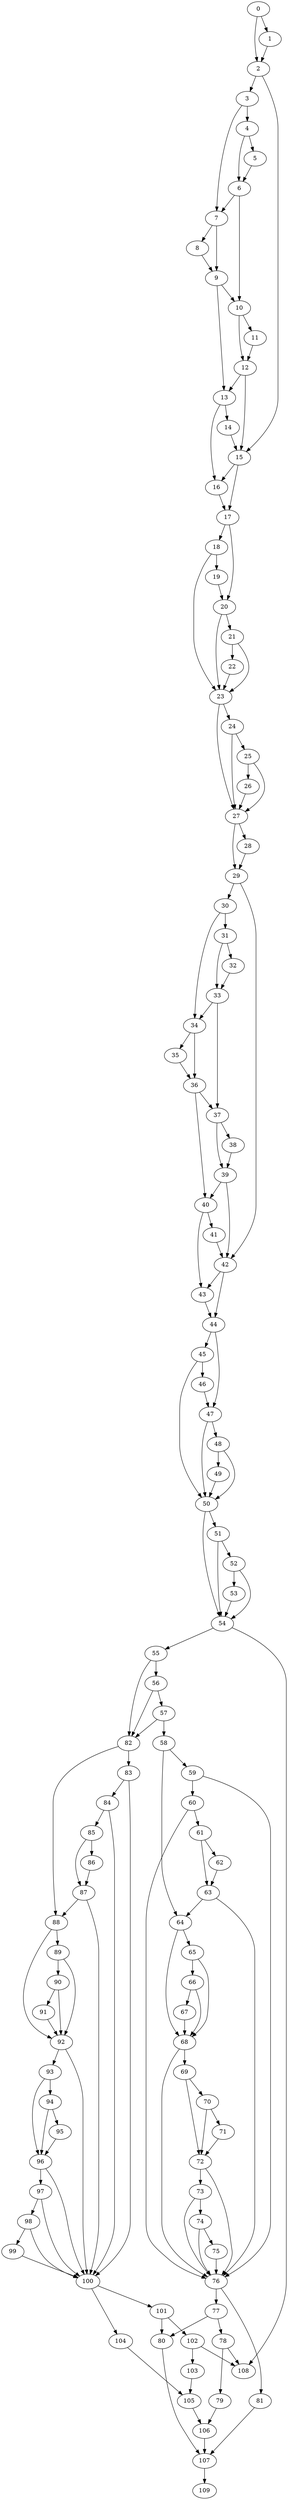 digraph {
	0
	1
	2
	3
	4
	5
	6
	7
	8
	9
	10
	11
	12
	13
	14
	15
	16
	17
	18
	19
	20
	21
	22
	23
	24
	25
	26
	27
	28
	29
	30
	31
	32
	33
	34
	35
	36
	37
	38
	39
	40
	41
	42
	43
	44
	45
	46
	47
	48
	49
	50
	51
	52
	53
	54
	55
	56
	57
	58
	59
	60
	61
	62
	63
	64
	65
	66
	67
	68
	69
	70
	71
	72
	73
	74
	75
	76
	77
	78
	79
	80
	81
	82
	83
	84
	85
	86
	87
	88
	89
	90
	91
	92
	93
	94
	95
	96
	97
	98
	99
	100
	101
	102
	103
	104
	105
	106
	107
	108
	109
	32 -> 33
	31 -> 33
	66 -> 68
	67 -> 68
	64 -> 68
	65 -> 68
	69 -> 72
	70 -> 72
	71 -> 72
	27 -> 28
	72 -> 73
	57 -> 58
	65 -> 66
	73 -> 74
	93 -> 94
	36 -> 40
	39 -> 40
	69 -> 70
	79 -> 106
	105 -> 106
	28 -> 29
	27 -> 29
	90 -> 91
	100 -> 101
	23 -> 24
	61 -> 62
	13 -> 16
	15 -> 16
	7 -> 8
	54 -> 55
	4 -> 5
	34 -> 35
	101 -> 102
	21 -> 22
	107 -> 109
	76 -> 81
	87 -> 100
	92 -> 100
	96 -> 100
	97 -> 100
	98 -> 100
	99 -> 100
	83 -> 100
	84 -> 100
	29 -> 30
	17 -> 20
	19 -> 20
	38 -> 39
	37 -> 39
	66 -> 67
	10 -> 12
	11 -> 12
	102 -> 103
	13 -> 14
	50 -> 51
	97 -> 98
	81 -> 107
	106 -> 107
	80 -> 107
	3 -> 4
	14 -> 15
	2 -> 15
	12 -> 15
	34 -> 36
	35 -> 36
	40 -> 43
	42 -> 43
	52 -> 53
	10 -> 11
	2 -> 3
	4 -> 6
	5 -> 6
	17 -> 18
	37 -> 38
	0 -> 2
	1 -> 2
	84 -> 85
	85 -> 87
	86 -> 87
	70 -> 71
	47 -> 48
	68 -> 69
	94 -> 95
	40 -> 41
	96 -> 97
	9 -> 13
	12 -> 13
	18 -> 23
	20 -> 23
	21 -> 23
	22 -> 23
	42 -> 44
	43 -> 44
	44 -> 45
	58 -> 64
	63 -> 64
	78 -> 79
	85 -> 86
	0 -> 1
	98 -> 99
	88 -> 89
	92 -> 93
	100 -> 104
	77 -> 80
	101 -> 80
	44 -> 47
	46 -> 47
	55 -> 56
	56 -> 57
	82 -> 83
	15 -> 17
	16 -> 17
	25 -> 26
	33 -> 37
	36 -> 37
	45 -> 46
	49 -> 50
	45 -> 50
	47 -> 50
	48 -> 50
	3 -> 7
	6 -> 7
	7 -> 9
	8 -> 9
	30 -> 34
	33 -> 34
	83 -> 84
	88 -> 92
	89 -> 92
	90 -> 92
	91 -> 92
	64 -> 65
	30 -> 31
	58 -> 59
	60 -> 61
	20 -> 21
	48 -> 49
	77 -> 78
	55 -> 82
	56 -> 82
	57 -> 82
	39 -> 42
	41 -> 42
	29 -> 42
	61 -> 63
	62 -> 63
	89 -> 90
	18 -> 19
	76 -> 77
	26 -> 27
	23 -> 27
	24 -> 27
	25 -> 27
	51 -> 52
	50 -> 54
	51 -> 54
	52 -> 54
	53 -> 54
	59 -> 60
	75 -> 76
	59 -> 76
	60 -> 76
	63 -> 76
	68 -> 76
	72 -> 76
	73 -> 76
	74 -> 76
	78 -> 108
	102 -> 108
	54 -> 108
	31 -> 32
	93 -> 96
	94 -> 96
	95 -> 96
	24 -> 25
	74 -> 75
	82 -> 88
	87 -> 88
	103 -> 105
	104 -> 105
	6 -> 10
	9 -> 10
}
